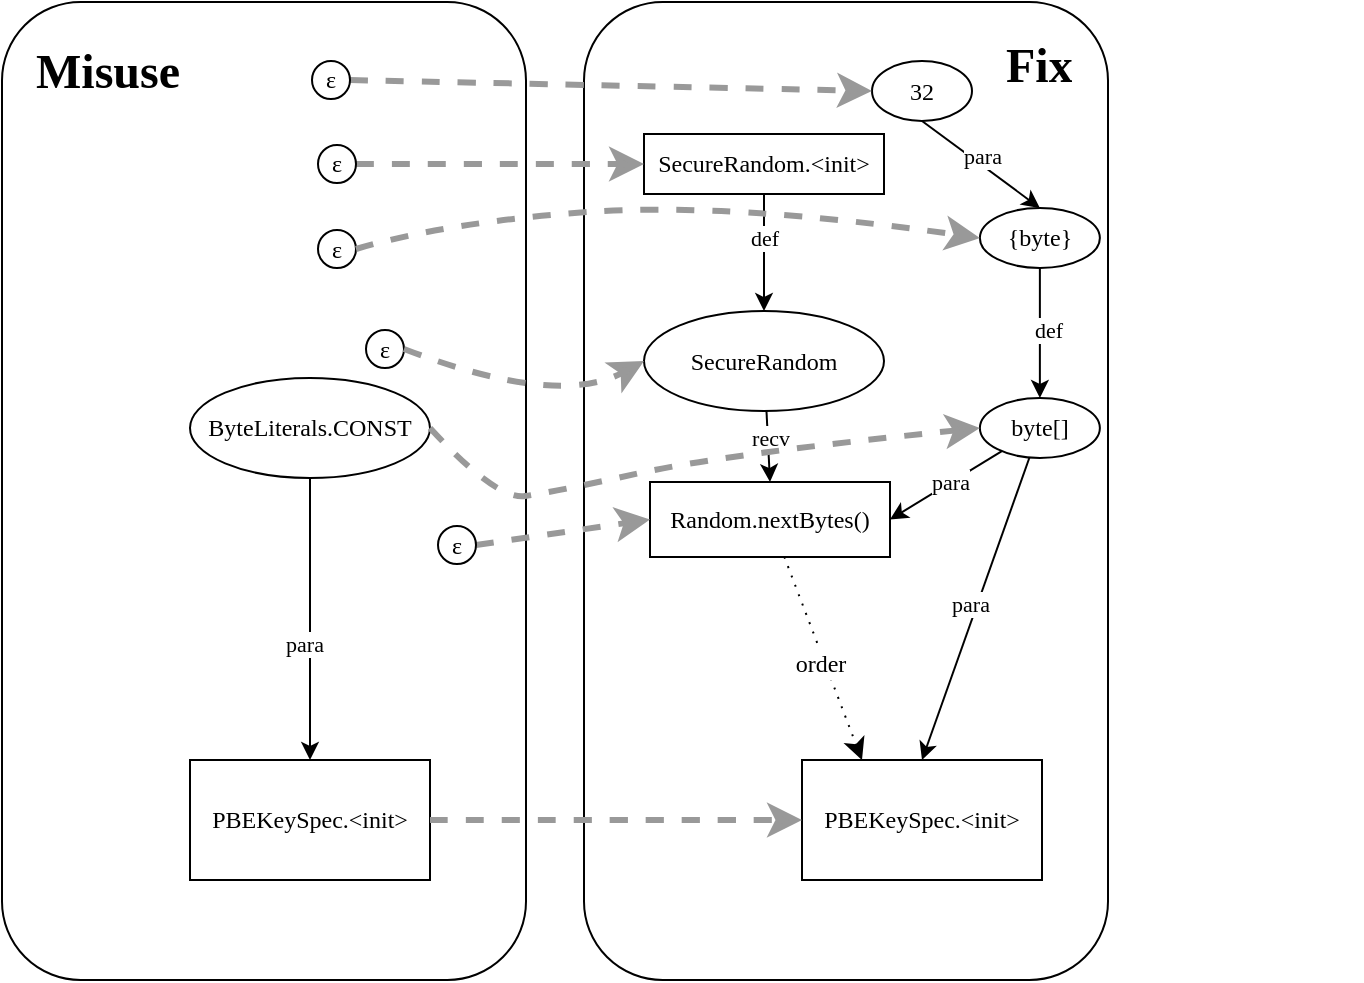 <mxfile version="24.3.1" type="github">
  <diagram name="第 1 页" id="3e7gvRznNv3PUmYZ2U26">
    <mxGraphModel dx="1129" dy="1858" grid="0" gridSize="10" guides="1" tooltips="1" connect="1" arrows="1" fold="1" page="1" pageScale="1" pageWidth="827" pageHeight="1169" background="none" math="0" shadow="0">
      <root>
        <mxCell id="0" />
        <mxCell id="1" parent="0" />
        <mxCell id="w7ChjKGkXefIoX9HX3mB-106" value="" style="rounded=1;whiteSpace=wrap;html=1;fillColor=none;" vertex="1" parent="1">
          <mxGeometry x="59" y="10" width="262" height="489" as="geometry" />
        </mxCell>
        <mxCell id="w7ChjKGkXefIoX9HX3mB-110" value="" style="rounded=1;whiteSpace=wrap;html=1;fillColor=none;" vertex="1" parent="1">
          <mxGeometry x="350" y="10" width="262" height="489" as="geometry" />
        </mxCell>
        <mxCell id="w7ChjKGkXefIoX9HX3mB-45" style="edgeStyle=orthogonalEdgeStyle;rounded=0;orthogonalLoop=1;jettySize=auto;html=1;entryX=0.5;entryY=0;entryDx=0;entryDy=0;fontFamily=Times New Roman;exitX=0.5;exitY=1;exitDx=0;exitDy=0;" edge="1" parent="1" source="w7ChjKGkXefIoX9HX3mB-47" target="w7ChjKGkXefIoX9HX3mB-50">
          <mxGeometry relative="1" as="geometry">
            <mxPoint x="210" y="310" as="targetPoint" />
          </mxGeometry>
        </mxCell>
        <mxCell id="w7ChjKGkXefIoX9HX3mB-46" value="para" style="edgeLabel;html=1;align=center;verticalAlign=middle;resizable=0;points=[];fontFamily=Times New Roman;" vertex="1" connectable="0" parent="w7ChjKGkXefIoX9HX3mB-45">
          <mxGeometry x="0.168" y="-3" relative="1" as="geometry">
            <mxPoint as="offset" />
          </mxGeometry>
        </mxCell>
        <mxCell id="w7ChjKGkXefIoX9HX3mB-47" value="ByteLiterals.CONST" style="ellipse;whiteSpace=wrap;html=1;fontFamily=Times New Roman;" vertex="1" parent="1">
          <mxGeometry x="153" y="198" width="120" height="50" as="geometry" />
        </mxCell>
        <mxCell id="w7ChjKGkXefIoX9HX3mB-50" value="PBEKeySpec.&amp;lt;init&amp;gt;" style="rounded=0;whiteSpace=wrap;html=1;fontFamily=Times New Roman;" vertex="1" parent="1">
          <mxGeometry x="153" y="389" width="120" height="60" as="geometry" />
        </mxCell>
        <mxCell id="w7ChjKGkXefIoX9HX3mB-55" value="32" style="ellipse;whiteSpace=wrap;html=1;fontFamily=Times New Roman;" vertex="1" parent="1">
          <mxGeometry x="494.0" y="39.5" width="50" height="30" as="geometry" />
        </mxCell>
        <mxCell id="w7ChjKGkXefIoX9HX3mB-56" value="{byte}" style="ellipse;whiteSpace=wrap;html=1;fontFamily=Times New Roman;" vertex="1" parent="1">
          <mxGeometry x="547.94" y="113" width="60" height="30" as="geometry" />
        </mxCell>
        <mxCell id="w7ChjKGkXefIoX9HX3mB-57" value="byte[]" style="ellipse;whiteSpace=wrap;html=1;fontFamily=Times New Roman;" vertex="1" parent="1">
          <mxGeometry x="547.94" y="208" width="60" height="30" as="geometry" />
        </mxCell>
        <mxCell id="w7ChjKGkXefIoX9HX3mB-58" value="SecureRandom.&amp;lt;init&amp;gt;" style="rounded=0;whiteSpace=wrap;html=1;fontFamily=Times New Roman;" vertex="1" parent="1">
          <mxGeometry x="380" y="76" width="120" height="30" as="geometry" />
        </mxCell>
        <mxCell id="w7ChjKGkXefIoX9HX3mB-61" value="SecureRandom" style="ellipse;whiteSpace=wrap;html=1;fontFamily=Times New Roman;" vertex="1" parent="1">
          <mxGeometry x="380" y="164.5" width="120" height="50" as="geometry" />
        </mxCell>
        <mxCell id="w7ChjKGkXefIoX9HX3mB-62" value="Random.nextBytes()" style="rounded=0;whiteSpace=wrap;html=1;fontFamily=Times New Roman;" vertex="1" parent="1">
          <mxGeometry x="383" y="250" width="120" height="37.5" as="geometry" />
        </mxCell>
        <mxCell id="w7ChjKGkXefIoX9HX3mB-63" value="PBEKeySpec.&amp;lt;init&amp;gt;" style="rounded=0;whiteSpace=wrap;html=1;fontFamily=Times New Roman;" vertex="1" parent="1">
          <mxGeometry x="459" y="389" width="120" height="60" as="geometry" />
        </mxCell>
        <mxCell id="w7ChjKGkXefIoX9HX3mB-64" value="" style="endArrow=classic;html=1;rounded=0;exitX=0.5;exitY=1;exitDx=0;exitDy=0;entryX=0.5;entryY=0;entryDx=0;entryDy=0;fontFamily=Times New Roman;" edge="1" parent="1" source="w7ChjKGkXefIoX9HX3mB-55" target="w7ChjKGkXefIoX9HX3mB-56">
          <mxGeometry width="50" height="50" relative="1" as="geometry">
            <mxPoint x="610.94" y="103" as="sourcePoint" />
            <mxPoint x="660.94" y="53" as="targetPoint" />
          </mxGeometry>
        </mxCell>
        <mxCell id="w7ChjKGkXefIoX9HX3mB-65" value="para" style="edgeLabel;html=1;align=center;verticalAlign=middle;resizable=0;points=[];fontFamily=Times New Roman;" vertex="1" connectable="0" parent="w7ChjKGkXefIoX9HX3mB-64">
          <mxGeometry x="-0.067" y="4" relative="1" as="geometry">
            <mxPoint as="offset" />
          </mxGeometry>
        </mxCell>
        <mxCell id="w7ChjKGkXefIoX9HX3mB-66" value="" style="endArrow=classic;html=1;rounded=0;entryX=0.5;entryY=0;entryDx=0;entryDy=0;fontFamily=Times New Roman;" edge="1" parent="1" source="w7ChjKGkXefIoX9HX3mB-56" target="w7ChjKGkXefIoX9HX3mB-57">
          <mxGeometry width="50" height="50" relative="1" as="geometry">
            <mxPoint x="591.94" y="108" as="sourcePoint" />
            <mxPoint x="623.94" y="128" as="targetPoint" />
          </mxGeometry>
        </mxCell>
        <mxCell id="w7ChjKGkXefIoX9HX3mB-67" value="def" style="edgeLabel;html=1;align=center;verticalAlign=middle;resizable=0;points=[];fontFamily=Times New Roman;" vertex="1" connectable="0" parent="w7ChjKGkXefIoX9HX3mB-66">
          <mxGeometry x="-0.067" y="4" relative="1" as="geometry">
            <mxPoint as="offset" />
          </mxGeometry>
        </mxCell>
        <mxCell id="w7ChjKGkXefIoX9HX3mB-68" value="" style="endArrow=classic;html=1;rounded=0;entryX=0.5;entryY=0;entryDx=0;entryDy=0;fontFamily=Times New Roman;exitX=0.5;exitY=1;exitDx=0;exitDy=0;" edge="1" parent="1" source="w7ChjKGkXefIoX9HX3mB-58" target="w7ChjKGkXefIoX9HX3mB-61">
          <mxGeometry width="50" height="50" relative="1" as="geometry">
            <mxPoint x="470" y="170" as="sourcePoint" />
            <mxPoint x="460" y="89.289" as="targetPoint" />
          </mxGeometry>
        </mxCell>
        <mxCell id="w7ChjKGkXefIoX9HX3mB-69" value="def" style="edgeLabel;html=1;align=center;verticalAlign=middle;resizable=0;points=[];fontFamily=Times New Roman;" vertex="1" connectable="0" parent="w7ChjKGkXefIoX9HX3mB-68">
          <mxGeometry x="-0.264" relative="1" as="geometry">
            <mxPoint as="offset" />
          </mxGeometry>
        </mxCell>
        <mxCell id="w7ChjKGkXefIoX9HX3mB-70" value="" style="endArrow=classic;html=1;rounded=0;entryX=0.5;entryY=0;entryDx=0;entryDy=0;fontFamily=Times New Roman;" edge="1" parent="1" source="w7ChjKGkXefIoX9HX3mB-61" target="w7ChjKGkXefIoX9HX3mB-62">
          <mxGeometry width="50" height="50" relative="1" as="geometry">
            <mxPoint x="570" y="300" as="sourcePoint" />
            <mxPoint x="570" y="320.711" as="targetPoint" />
          </mxGeometry>
        </mxCell>
        <mxCell id="w7ChjKGkXefIoX9HX3mB-71" value="recv" style="edgeLabel;html=1;align=center;verticalAlign=middle;resizable=0;points=[];fontFamily=Times New Roman;" vertex="1" connectable="0" parent="w7ChjKGkXefIoX9HX3mB-70">
          <mxGeometry x="-0.28" y="1" relative="1" as="geometry">
            <mxPoint as="offset" />
          </mxGeometry>
        </mxCell>
        <mxCell id="w7ChjKGkXefIoX9HX3mB-78" value="" style="endArrow=classic;html=1;rounded=0;entryX=1;entryY=0.5;entryDx=0;entryDy=0;fontFamily=Times New Roman;" edge="1" parent="1" source="w7ChjKGkXefIoX9HX3mB-57" target="w7ChjKGkXefIoX9HX3mB-62">
          <mxGeometry width="50" height="50" relative="1" as="geometry">
            <mxPoint x="680" y="325" as="sourcePoint" />
            <mxPoint x="680" y="345.711" as="targetPoint" />
          </mxGeometry>
        </mxCell>
        <mxCell id="w7ChjKGkXefIoX9HX3mB-79" value="para" style="edgeLabel;html=1;align=center;verticalAlign=middle;resizable=0;points=[];fontFamily=Times New Roman;" vertex="1" connectable="0" parent="w7ChjKGkXefIoX9HX3mB-78">
          <mxGeometry x="-0.107" relative="1" as="geometry">
            <mxPoint x="-1" as="offset" />
          </mxGeometry>
        </mxCell>
        <mxCell id="w7ChjKGkXefIoX9HX3mB-80" value="" style="endArrow=classic;html=1;rounded=0;entryX=0.5;entryY=0;entryDx=0;entryDy=0;fontFamily=Times New Roman;" edge="1" parent="1" source="w7ChjKGkXefIoX9HX3mB-57" target="w7ChjKGkXefIoX9HX3mB-63">
          <mxGeometry width="50" height="50" relative="1" as="geometry">
            <mxPoint x="680" y="325" as="sourcePoint" />
            <mxPoint x="680" y="345.711" as="targetPoint" />
          </mxGeometry>
        </mxCell>
        <mxCell id="w7ChjKGkXefIoX9HX3mB-81" value="para" style="edgeLabel;html=1;align=center;verticalAlign=middle;resizable=0;points=[];fontFamily=Times New Roman;" vertex="1" connectable="0" parent="w7ChjKGkXefIoX9HX3mB-80">
          <mxGeometry x="-0.012" y="-5" relative="1" as="geometry">
            <mxPoint x="1" as="offset" />
          </mxGeometry>
        </mxCell>
        <mxCell id="w7ChjKGkXefIoX9HX3mB-82" value="&lt;h1 style=&quot;margin-top: 0px;&quot;&gt;&lt;font&gt;Misuse&lt;/font&gt;&lt;/h1&gt;" style="text;html=1;whiteSpace=wrap;overflow=hidden;rounded=0;fontFamily=Times New Roman;" vertex="1" parent="1">
          <mxGeometry x="74" y="24" width="180" height="40" as="geometry" />
        </mxCell>
        <mxCell id="w7ChjKGkXefIoX9HX3mB-83" value="&lt;h1 style=&quot;margin-top: 0px;&quot;&gt;&lt;font&gt;Fix&lt;/font&gt;&lt;/h1&gt;" style="text;html=1;whiteSpace=wrap;overflow=hidden;rounded=0;fontFamily=Times New Roman;" vertex="1" parent="1">
          <mxGeometry x="559" y="21" width="180" height="40" as="geometry" />
        </mxCell>
        <mxCell id="w7ChjKGkXefIoX9HX3mB-99" style="edgeStyle=none;curved=1;rounded=0;orthogonalLoop=1;jettySize=auto;html=1;entryX=0;entryY=0.5;entryDx=0;entryDy=0;fontSize=12;startSize=8;endSize=8;strokeColor=#999999;strokeWidth=3;dashed=1;" edge="1" parent="1" source="w7ChjKGkXefIoX9HX3mB-84" target="w7ChjKGkXefIoX9HX3mB-58">
          <mxGeometry relative="1" as="geometry" />
        </mxCell>
        <mxCell id="w7ChjKGkXefIoX9HX3mB-84" value="ε" style="ellipse;whiteSpace=wrap;html=1;aspect=fixed;fontFamily=Times New Roman;" vertex="1" parent="1">
          <mxGeometry x="217" y="81.5" width="19" height="19" as="geometry" />
        </mxCell>
        <mxCell id="w7ChjKGkXefIoX9HX3mB-85" value="ε" style="ellipse;whiteSpace=wrap;html=1;aspect=fixed;fontFamily=Times New Roman;" vertex="1" parent="1">
          <mxGeometry x="217" y="124" width="19" height="19" as="geometry" />
        </mxCell>
        <mxCell id="w7ChjKGkXefIoX9HX3mB-95" style="edgeStyle=none;curved=1;rounded=0;orthogonalLoop=1;jettySize=auto;html=1;exitX=1;exitY=0.5;exitDx=0;exitDy=0;entryX=0;entryY=0.5;entryDx=0;entryDy=0;fontSize=12;startSize=8;endSize=8;fontColor=#999999;strokeColor=#999999;fillColor=#dae8fc;strokeWidth=3;dashed=1;" edge="1" parent="1" source="w7ChjKGkXefIoX9HX3mB-86" target="w7ChjKGkXefIoX9HX3mB-55">
          <mxGeometry relative="1" as="geometry" />
        </mxCell>
        <mxCell id="w7ChjKGkXefIoX9HX3mB-86" value="ε" style="ellipse;whiteSpace=wrap;html=1;aspect=fixed;fontFamily=Times New Roman;" vertex="1" parent="1">
          <mxGeometry x="214" y="39.5" width="19" height="19" as="geometry" />
        </mxCell>
        <mxCell id="w7ChjKGkXefIoX9HX3mB-87" value="ε" style="ellipse;whiteSpace=wrap;html=1;aspect=fixed;fontFamily=Times New Roman;" vertex="1" parent="1">
          <mxGeometry x="241" y="174" width="19" height="19" as="geometry" />
        </mxCell>
        <mxCell id="w7ChjKGkXefIoX9HX3mB-101" style="edgeStyle=none;curved=1;rounded=0;orthogonalLoop=1;jettySize=auto;html=1;exitX=1;exitY=0.5;exitDx=0;exitDy=0;entryX=0;entryY=0.5;entryDx=0;entryDy=0;fontSize=12;startSize=8;endSize=8;strokeColor=#999999;strokeWidth=3;dashed=1;" edge="1" parent="1" source="w7ChjKGkXefIoX9HX3mB-88" target="w7ChjKGkXefIoX9HX3mB-62">
          <mxGeometry relative="1" as="geometry" />
        </mxCell>
        <mxCell id="w7ChjKGkXefIoX9HX3mB-88" value="ε" style="ellipse;whiteSpace=wrap;html=1;aspect=fixed;fontFamily=Times New Roman;" vertex="1" parent="1">
          <mxGeometry x="277" y="272" width="19" height="19" as="geometry" />
        </mxCell>
        <mxCell id="w7ChjKGkXefIoX9HX3mB-92" value="" style="endArrow=classic;html=1;rounded=0;fontSize=12;startSize=8;endSize=8;curved=1;entryX=0.25;entryY=0;entryDx=0;entryDy=0;dashed=1;dashPattern=1 4;" edge="1" parent="1" source="w7ChjKGkXefIoX9HX3mB-62" target="w7ChjKGkXefIoX9HX3mB-63">
          <mxGeometry width="50" height="50" relative="1" as="geometry">
            <mxPoint x="407" y="396" as="sourcePoint" />
            <mxPoint x="457" y="346" as="targetPoint" />
          </mxGeometry>
        </mxCell>
        <mxCell id="w7ChjKGkXefIoX9HX3mB-93" value="order" style="edgeLabel;html=1;align=center;verticalAlign=middle;resizable=0;points=[];fontSize=12;fontFamily=Times New Roman;" vertex="1" connectable="0" parent="w7ChjKGkXefIoX9HX3mB-92">
          <mxGeometry x="0.032" y="-3" relative="1" as="geometry">
            <mxPoint as="offset" />
          </mxGeometry>
        </mxCell>
        <mxCell id="w7ChjKGkXefIoX9HX3mB-94" value="" style="curved=1;endArrow=classic;html=1;rounded=0;fontSize=12;startSize=8;endSize=8;entryX=0;entryY=0.5;entryDx=0;entryDy=0;strokeColor=#999999;strokeWidth=3;dashed=1;" edge="1" parent="1" source="w7ChjKGkXefIoX9HX3mB-50" target="w7ChjKGkXefIoX9HX3mB-63">
          <mxGeometry width="50" height="50" relative="1" as="geometry">
            <mxPoint x="273" y="469" as="sourcePoint" />
            <mxPoint x="343.711" y="419" as="targetPoint" />
          </mxGeometry>
        </mxCell>
        <mxCell id="w7ChjKGkXefIoX9HX3mB-97" value="" style="curved=1;endArrow=classic;html=1;rounded=0;fontSize=12;startSize=8;endSize=8;exitX=1;exitY=0.5;exitDx=0;exitDy=0;entryX=0;entryY=0.5;entryDx=0;entryDy=0;strokeColor=#999999;strokeWidth=3;dashed=1;" edge="1" parent="1" source="w7ChjKGkXefIoX9HX3mB-85" target="w7ChjKGkXefIoX9HX3mB-56">
          <mxGeometry width="50" height="50" relative="1" as="geometry">
            <mxPoint x="282" y="170" as="sourcePoint" />
            <mxPoint x="332" y="120" as="targetPoint" />
            <Array as="points">
              <mxPoint x="282" y="120" />
              <mxPoint x="422" y="110" />
            </Array>
          </mxGeometry>
        </mxCell>
        <mxCell id="w7ChjKGkXefIoX9HX3mB-100" value="" style="curved=1;endArrow=classic;html=1;rounded=0;fontSize=12;startSize=8;endSize=8;exitX=1;exitY=0.5;exitDx=0;exitDy=0;entryX=0;entryY=0.5;entryDx=0;entryDy=0;strokeColor=#999999;strokeWidth=3;dashed=1;" edge="1" parent="1" source="w7ChjKGkXefIoX9HX3mB-87" target="w7ChjKGkXefIoX9HX3mB-61">
          <mxGeometry width="50" height="50" relative="1" as="geometry">
            <mxPoint x="325" y="290" as="sourcePoint" />
            <mxPoint x="375" y="240" as="targetPoint" />
            <Array as="points">
              <mxPoint x="337" y="213" />
            </Array>
          </mxGeometry>
        </mxCell>
        <mxCell id="w7ChjKGkXefIoX9HX3mB-102" value="" style="curved=1;endArrow=classic;html=1;rounded=0;fontSize=12;startSize=8;endSize=8;exitX=1;exitY=0.5;exitDx=0;exitDy=0;entryX=0;entryY=0.5;entryDx=0;entryDy=0;strokeColor=#999999;strokeWidth=3;dashed=1;" edge="1" parent="1" source="w7ChjKGkXefIoX9HX3mB-47" target="w7ChjKGkXefIoX9HX3mB-57">
          <mxGeometry width="50" height="50" relative="1" as="geometry">
            <mxPoint x="323" y="361" as="sourcePoint" />
            <mxPoint x="373" y="311" as="targetPoint" />
            <Array as="points">
              <mxPoint x="306" y="259" />
              <mxPoint x="335" y="255" />
              <mxPoint x="421" y="236" />
            </Array>
          </mxGeometry>
        </mxCell>
      </root>
    </mxGraphModel>
  </diagram>
</mxfile>
